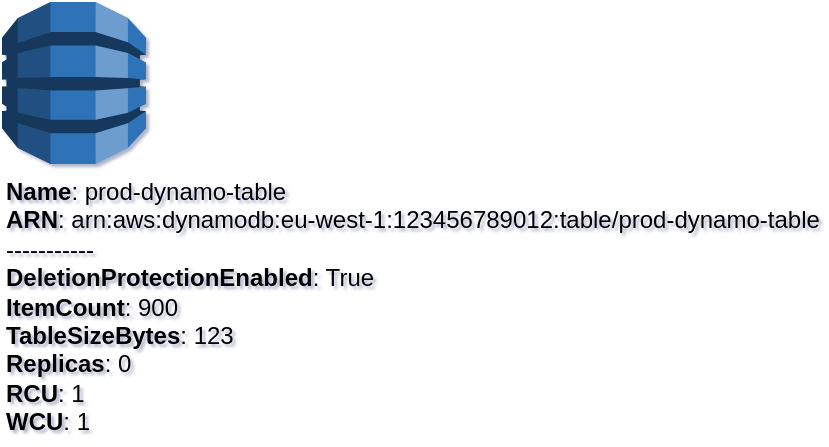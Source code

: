 <mxfile type="MultiCloud">
	<diagram id="diagram_1" name="AWS components">
		<mxGraphModel dx="1015" dy="661" grid="1" gridSize="10" guides="1" tooltips="1" connect="1" arrows="1" fold="1" page="1" pageScale="1" pageWidth="850" pageHeight="1100" math="0" shadow="1">
			<root>
				<mxCell id="0"/>
				<mxCell id="1" parent="0"/>
				<mxCell id="vertex:dynamo:arn:aws:dynamodb:eu-west-1:123456789012:table/prod-dynamo-table" value="&lt;b&gt;Name&lt;/b&gt;: prod-dynamo-table&lt;BR&gt;&lt;b&gt;ARN&lt;/b&gt;: arn:aws:dynamodb:eu-west-1:123456789012:table/prod-dynamo-table&lt;BR&gt;-----------&lt;BR&gt;&lt;b&gt;DeletionProtectionEnabled&lt;/b&gt;: True&lt;BR&gt;&lt;b&gt;ItemCount&lt;/b&gt;: 900&lt;BR&gt;&lt;b&gt;TableSizeBytes&lt;/b&gt;: 123&lt;BR&gt;&lt;b&gt;Replicas&lt;/b&gt;: 0&lt;BR&gt;&lt;b&gt;RCU&lt;/b&gt;: 1&lt;BR&gt;&lt;b&gt;WCU&lt;/b&gt;: 1" style="outlineConnect=0;dashed=0;verticalLabelPosition=bottom;verticalAlign=top;align=left;html=1;shape=mxgraph.aws3.dynamo_db;fillColor=#2E73B8;gradientColor=none;" parent="1" vertex="1">
					<mxGeometry width="72" height="81" as="geometry"/>
				</mxCell>
			</root>
		</mxGraphModel>
	</diagram>
</mxfile>